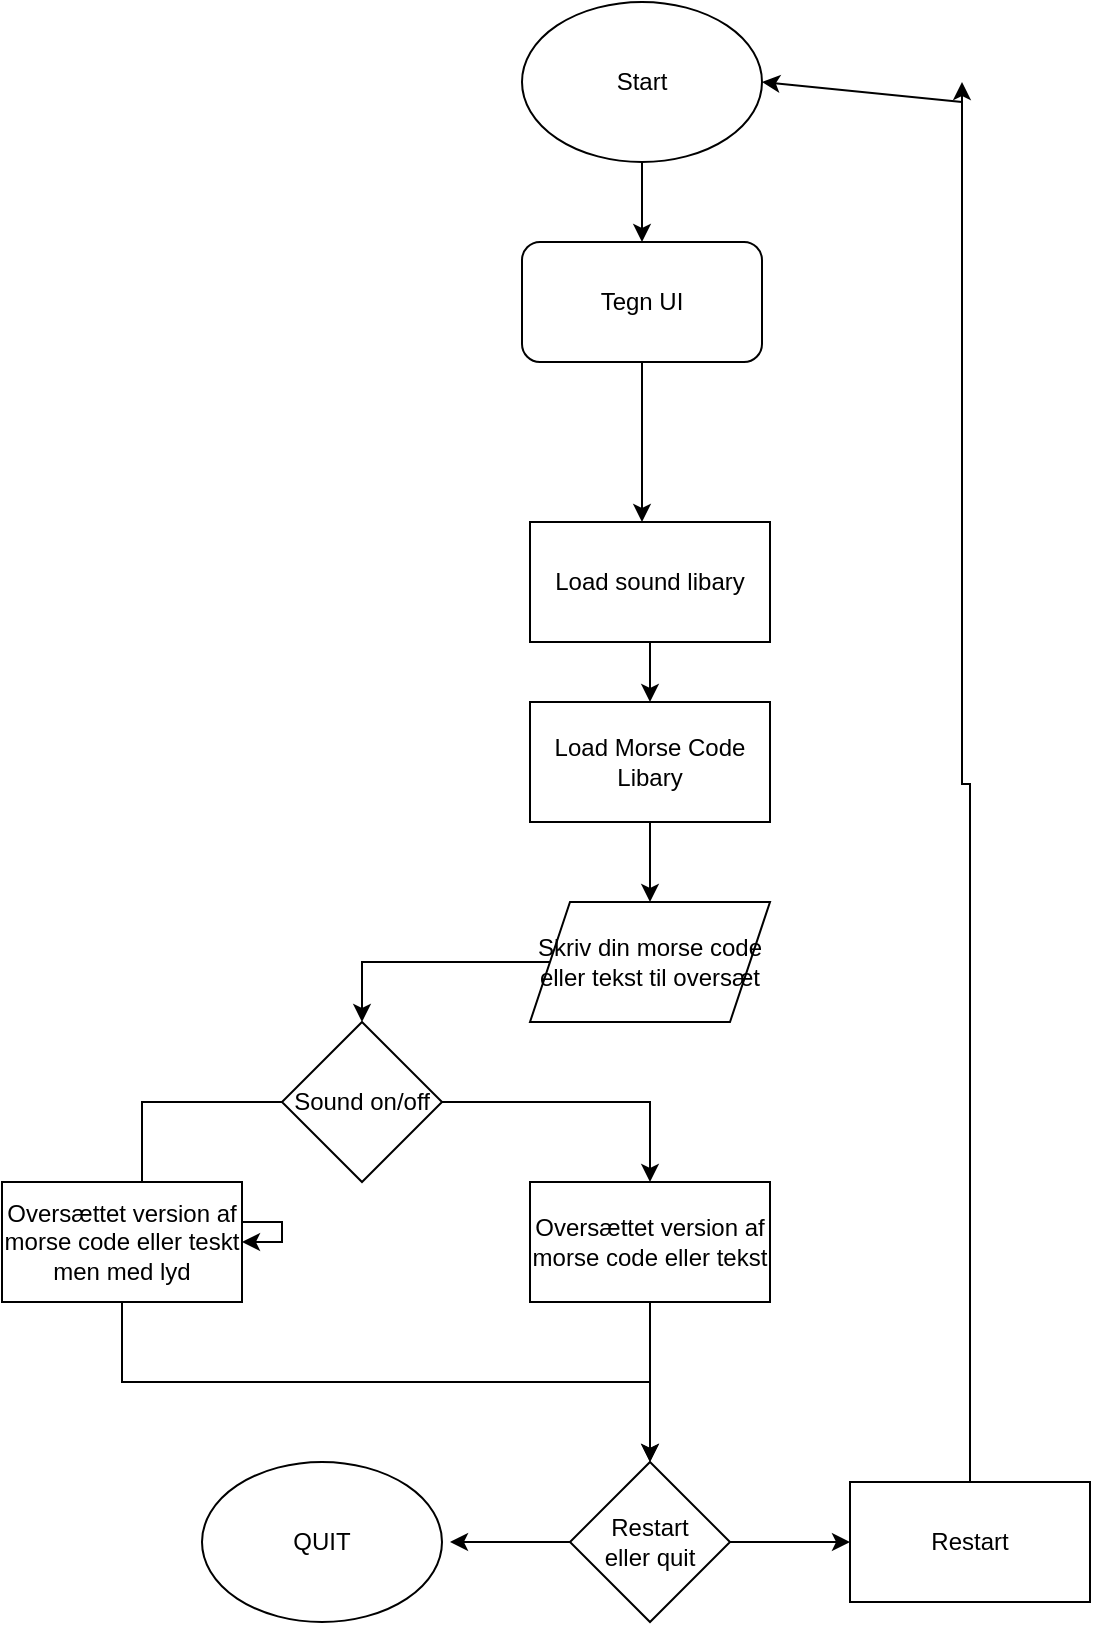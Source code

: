<mxfile version="26.0.14">
  <diagram id="C5RBs43oDa-KdzZeNtuy" name="Page-1">
    <mxGraphModel dx="1100" dy="585" grid="1" gridSize="10" guides="1" tooltips="1" connect="1" arrows="1" fold="1" page="1" pageScale="1" pageWidth="827" pageHeight="1169" math="0" shadow="0">
      <root>
        <mxCell id="WIyWlLk6GJQsqaUBKTNV-0" />
        <mxCell id="WIyWlLk6GJQsqaUBKTNV-1" parent="WIyWlLk6GJQsqaUBKTNV-0" />
        <mxCell id="4ye4V1tKf7mEJkrVr7zk-3" value="" style="edgeStyle=orthogonalEdgeStyle;rounded=0;orthogonalLoop=1;jettySize=auto;html=1;" parent="WIyWlLk6GJQsqaUBKTNV-1" source="4ye4V1tKf7mEJkrVr7zk-1" edge="1">
          <mxGeometry relative="1" as="geometry">
            <mxPoint x="410" y="430" as="targetPoint" />
          </mxGeometry>
        </mxCell>
        <mxCell id="4ye4V1tKf7mEJkrVr7zk-1" value="Tegn UI" style="rounded=1;whiteSpace=wrap;html=1;" parent="WIyWlLk6GJQsqaUBKTNV-1" vertex="1">
          <mxGeometry x="350" y="290" width="120" height="60" as="geometry" />
        </mxCell>
        <mxCell id="z7gTDf9ey_LMjP9v-pDg-2" value="" style="edgeStyle=orthogonalEdgeStyle;rounded=0;orthogonalLoop=1;jettySize=auto;html=1;" edge="1" parent="WIyWlLk6GJQsqaUBKTNV-1" source="4ye4V1tKf7mEJkrVr7zk-4" target="z7gTDf9ey_LMjP9v-pDg-1">
          <mxGeometry relative="1" as="geometry" />
        </mxCell>
        <mxCell id="4ye4V1tKf7mEJkrVr7zk-4" value="Load sound libary" style="rounded=0;whiteSpace=wrap;html=1;" parent="WIyWlLk6GJQsqaUBKTNV-1" vertex="1">
          <mxGeometry x="354" y="430" width="120" height="60" as="geometry" />
        </mxCell>
        <mxCell id="z7gTDf9ey_LMjP9v-pDg-5" value="" style="edgeStyle=orthogonalEdgeStyle;rounded=0;orthogonalLoop=1;jettySize=auto;html=1;exitX=1;exitY=0.5;exitDx=0;exitDy=0;" edge="1" parent="WIyWlLk6GJQsqaUBKTNV-1" source="z7gTDf9ey_LMjP9v-pDg-10" target="z7gTDf9ey_LMjP9v-pDg-4">
          <mxGeometry relative="1" as="geometry">
            <Array as="points">
              <mxPoint x="414" y="720" />
            </Array>
          </mxGeometry>
        </mxCell>
        <mxCell id="z7gTDf9ey_LMjP9v-pDg-7" value="" style="edgeStyle=orthogonalEdgeStyle;rounded=0;orthogonalLoop=1;jettySize=auto;html=1;entryX=0.5;entryY=0;entryDx=0;entryDy=0;" edge="1" parent="WIyWlLk6GJQsqaUBKTNV-1" source="4ye4V1tKf7mEJkrVr7zk-5" target="z7gTDf9ey_LMjP9v-pDg-10">
          <mxGeometry relative="1" as="geometry">
            <mxPoint x="264.0" y="650" as="targetPoint" />
          </mxGeometry>
        </mxCell>
        <mxCell id="4ye4V1tKf7mEJkrVr7zk-5" value="Skriv din morse code eller tekst til oversæt" style="shape=parallelogram;perimeter=parallelogramPerimeter;whiteSpace=wrap;html=1;fixedSize=1;rounded=0;" parent="WIyWlLk6GJQsqaUBKTNV-1" vertex="1">
          <mxGeometry x="354" y="620" width="120" height="60" as="geometry" />
        </mxCell>
        <mxCell id="z7gTDf9ey_LMjP9v-pDg-3" value="" style="edgeStyle=orthogonalEdgeStyle;rounded=0;orthogonalLoop=1;jettySize=auto;html=1;" edge="1" parent="WIyWlLk6GJQsqaUBKTNV-1" source="z7gTDf9ey_LMjP9v-pDg-1" target="4ye4V1tKf7mEJkrVr7zk-5">
          <mxGeometry relative="1" as="geometry" />
        </mxCell>
        <mxCell id="z7gTDf9ey_LMjP9v-pDg-1" value="Load Morse Code Libary" style="rounded=0;whiteSpace=wrap;html=1;" vertex="1" parent="WIyWlLk6GJQsqaUBKTNV-1">
          <mxGeometry x="354" y="520" width="120" height="60" as="geometry" />
        </mxCell>
        <mxCell id="z7gTDf9ey_LMjP9v-pDg-12" value="" style="edgeStyle=orthogonalEdgeStyle;rounded=0;orthogonalLoop=1;jettySize=auto;html=1;" edge="1" parent="WIyWlLk6GJQsqaUBKTNV-1" source="z7gTDf9ey_LMjP9v-pDg-4">
          <mxGeometry relative="1" as="geometry">
            <mxPoint x="414.0" y="900" as="targetPoint" />
          </mxGeometry>
        </mxCell>
        <mxCell id="z7gTDf9ey_LMjP9v-pDg-4" value="Oversættet version af morse code eller tekst" style="whiteSpace=wrap;html=1;rounded=0;" vertex="1" parent="WIyWlLk6GJQsqaUBKTNV-1">
          <mxGeometry x="354" y="760" width="120" height="60" as="geometry" />
        </mxCell>
        <mxCell id="z7gTDf9ey_LMjP9v-pDg-9" value="" style="edgeStyle=orthogonalEdgeStyle;rounded=0;orthogonalLoop=1;jettySize=auto;html=1;exitX=0;exitY=0.5;exitDx=0;exitDy=0;" edge="1" parent="WIyWlLk6GJQsqaUBKTNV-1" source="z7gTDf9ey_LMjP9v-pDg-10" target="z7gTDf9ey_LMjP9v-pDg-8">
          <mxGeometry relative="1" as="geometry">
            <mxPoint x="214.0" y="680" as="sourcePoint" />
            <Array as="points">
              <mxPoint x="160" y="720" />
              <mxPoint x="160" y="780" />
              <mxPoint x="230" y="780" />
              <mxPoint x="230" y="790" />
            </Array>
          </mxGeometry>
        </mxCell>
        <mxCell id="z7gTDf9ey_LMjP9v-pDg-23" value="" style="edgeStyle=orthogonalEdgeStyle;rounded=0;orthogonalLoop=1;jettySize=auto;html=1;entryX=0.5;entryY=0;entryDx=0;entryDy=0;" edge="1" parent="WIyWlLk6GJQsqaUBKTNV-1" source="z7gTDf9ey_LMjP9v-pDg-8" target="z7gTDf9ey_LMjP9v-pDg-13">
          <mxGeometry relative="1" as="geometry">
            <Array as="points">
              <mxPoint x="414" y="860" />
            </Array>
          </mxGeometry>
        </mxCell>
        <mxCell id="z7gTDf9ey_LMjP9v-pDg-8" value="Oversættet version af morse code eller teskt men med lyd" style="whiteSpace=wrap;html=1;rounded=0;" vertex="1" parent="WIyWlLk6GJQsqaUBKTNV-1">
          <mxGeometry x="90" y="760" width="120" height="60" as="geometry" />
        </mxCell>
        <mxCell id="z7gTDf9ey_LMjP9v-pDg-10" value="Sound on/off" style="rhombus;whiteSpace=wrap;html=1;" vertex="1" parent="WIyWlLk6GJQsqaUBKTNV-1">
          <mxGeometry x="230" y="680" width="80" height="80" as="geometry" />
        </mxCell>
        <mxCell id="z7gTDf9ey_LMjP9v-pDg-15" value="" style="edgeStyle=orthogonalEdgeStyle;rounded=0;orthogonalLoop=1;jettySize=auto;html=1;" edge="1" parent="WIyWlLk6GJQsqaUBKTNV-1" source="z7gTDf9ey_LMjP9v-pDg-13" target="z7gTDf9ey_LMjP9v-pDg-14">
          <mxGeometry relative="1" as="geometry" />
        </mxCell>
        <mxCell id="z7gTDf9ey_LMjP9v-pDg-19" value="" style="edgeStyle=orthogonalEdgeStyle;rounded=0;orthogonalLoop=1;jettySize=auto;html=1;" edge="1" parent="WIyWlLk6GJQsqaUBKTNV-1" source="z7gTDf9ey_LMjP9v-pDg-13">
          <mxGeometry relative="1" as="geometry">
            <mxPoint x="314.0" y="940" as="targetPoint" />
          </mxGeometry>
        </mxCell>
        <mxCell id="z7gTDf9ey_LMjP9v-pDg-13" value="Restart&lt;div&gt;eller quit&lt;/div&gt;" style="rhombus;whiteSpace=wrap;html=1;" vertex="1" parent="WIyWlLk6GJQsqaUBKTNV-1">
          <mxGeometry x="374" y="900" width="80" height="80" as="geometry" />
        </mxCell>
        <mxCell id="z7gTDf9ey_LMjP9v-pDg-16" style="edgeStyle=orthogonalEdgeStyle;rounded=0;orthogonalLoop=1;jettySize=auto;html=1;" edge="1" parent="WIyWlLk6GJQsqaUBKTNV-1" source="z7gTDf9ey_LMjP9v-pDg-14">
          <mxGeometry relative="1" as="geometry">
            <mxPoint x="570" y="210" as="targetPoint" />
            <Array as="points">
              <mxPoint x="574" y="561" />
              <mxPoint x="570" y="561" />
            </Array>
          </mxGeometry>
        </mxCell>
        <mxCell id="z7gTDf9ey_LMjP9v-pDg-14" value="Restart" style="whiteSpace=wrap;html=1;" vertex="1" parent="WIyWlLk6GJQsqaUBKTNV-1">
          <mxGeometry x="514" y="910" width="120" height="60" as="geometry" />
        </mxCell>
        <mxCell id="z7gTDf9ey_LMjP9v-pDg-24" value="" style="edgeStyle=orthogonalEdgeStyle;rounded=0;orthogonalLoop=1;jettySize=auto;html=1;" edge="1" parent="WIyWlLk6GJQsqaUBKTNV-1" source="z7gTDf9ey_LMjP9v-pDg-20" target="4ye4V1tKf7mEJkrVr7zk-1">
          <mxGeometry relative="1" as="geometry" />
        </mxCell>
        <mxCell id="z7gTDf9ey_LMjP9v-pDg-20" value="Start" style="ellipse;whiteSpace=wrap;html=1;" vertex="1" parent="WIyWlLk6GJQsqaUBKTNV-1">
          <mxGeometry x="350" y="170" width="120" height="80" as="geometry" />
        </mxCell>
        <mxCell id="z7gTDf9ey_LMjP9v-pDg-21" value="" style="endArrow=classic;html=1;rounded=0;entryX=1;entryY=0.5;entryDx=0;entryDy=0;" edge="1" parent="WIyWlLk6GJQsqaUBKTNV-1" target="z7gTDf9ey_LMjP9v-pDg-20">
          <mxGeometry width="50" height="50" relative="1" as="geometry">
            <mxPoint x="570" y="220" as="sourcePoint" />
            <mxPoint x="500" y="160" as="targetPoint" />
            <Array as="points" />
          </mxGeometry>
        </mxCell>
        <mxCell id="z7gTDf9ey_LMjP9v-pDg-22" value="QUIT" style="ellipse;whiteSpace=wrap;html=1;" vertex="1" parent="WIyWlLk6GJQsqaUBKTNV-1">
          <mxGeometry x="190" y="900" width="120" height="80" as="geometry" />
        </mxCell>
      </root>
    </mxGraphModel>
  </diagram>
</mxfile>
